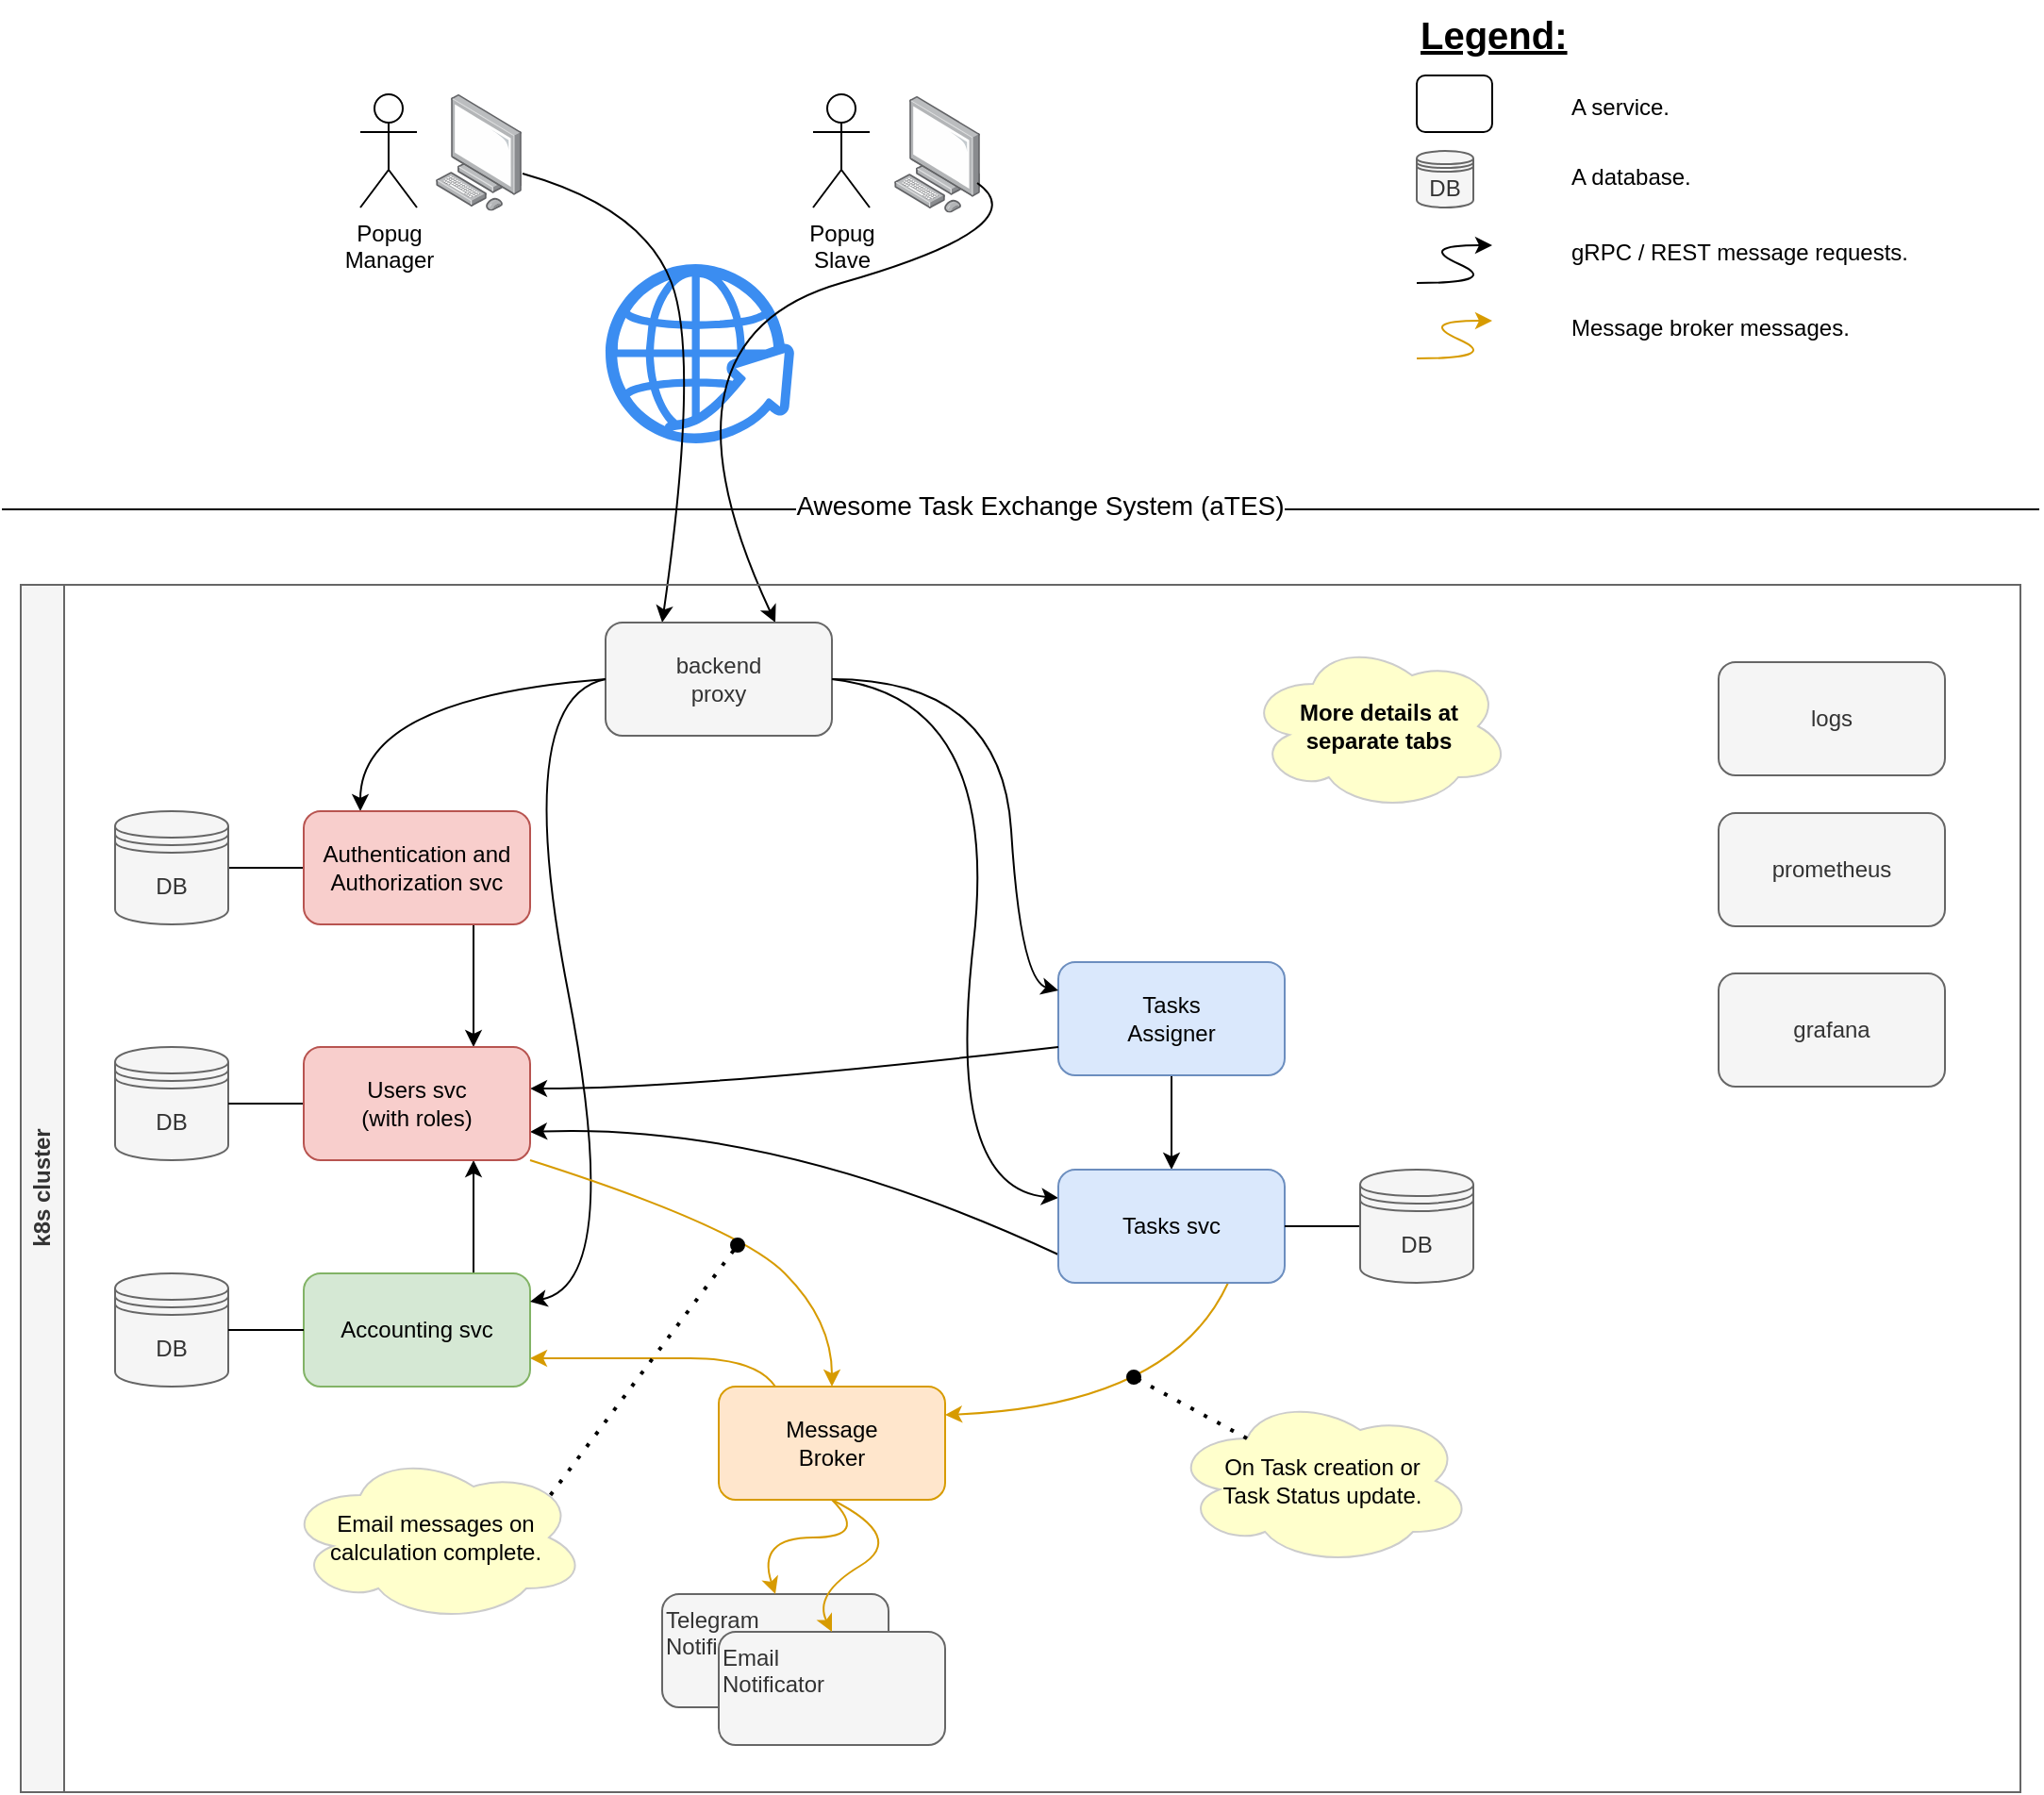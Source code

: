 <mxfile version="23.0.2" type="device" pages="3">
  <diagram id="o9dws-ldIxvBaaEmp4Kb" name="aTES, high-level">
    <mxGraphModel dx="1434" dy="963" grid="1" gridSize="10" guides="1" tooltips="1" connect="1" arrows="1" fold="1" page="1" pageScale="1" pageWidth="1100" pageHeight="850" math="0" shadow="0">
      <root>
        <mxCell id="0" />
        <mxCell id="1" parent="0" />
        <mxCell id="3" value="" style="points=[];aspect=fixed;html=1;align=center;shadow=0;dashed=0;image;image=img/lib/allied_telesis/computer_and_terminals/Personal_Computer.svg;rounded=1;" parent="1" vertex="1">
          <mxGeometry x="240" y="60" width="45.6" height="61.8" as="geometry" />
        </mxCell>
        <mxCell id="4" value="" style="points=[];aspect=fixed;html=1;align=center;shadow=0;dashed=0;image;image=img/lib/allied_telesis/computer_and_terminals/Personal_Computer.svg;rounded=1;" parent="1" vertex="1">
          <mxGeometry x="483" y="61" width="45.6" height="61.8" as="geometry" />
        </mxCell>
        <mxCell id="5" value="" style="html=1;aspect=fixed;strokeColor=none;shadow=0;align=center;verticalAlign=top;fillColor=#3B8DF1;shape=mxgraph.gcp2.globe_world;fillStyle=auto;rounded=1;" parent="1" vertex="1">
          <mxGeometry x="330" y="150" width="100" height="95" as="geometry" />
        </mxCell>
        <mxCell id="6" value="Popug&lt;br&gt;Manager" style="shape=umlActor;verticalLabelPosition=bottom;verticalAlign=top;html=1;outlineConnect=0;rounded=1;" parent="1" vertex="1">
          <mxGeometry x="200" y="60" width="30" height="60" as="geometry" />
        </mxCell>
        <mxCell id="7" value="" style="endArrow=none;html=1;rounded=1;" parent="1" edge="1">
          <mxGeometry width="50" height="50" relative="1" as="geometry">
            <mxPoint x="10" y="280" as="sourcePoint" />
            <mxPoint x="1090" y="280" as="targetPoint" />
          </mxGeometry>
        </mxCell>
        <mxCell id="14" value="&lt;font style=&quot;font-size: 14px;&quot;&gt;Awesome Task Exchange System (aTES)&lt;/font&gt;" style="edgeLabel;html=1;align=center;verticalAlign=middle;resizable=0;points=[];rounded=1;" parent="7" vertex="1" connectable="0">
          <mxGeometry x="-0.078" y="3" relative="1" as="geometry">
            <mxPoint x="52" y="1" as="offset" />
          </mxGeometry>
        </mxCell>
        <mxCell id="10" value="Popug&lt;br&gt;Slave" style="shape=umlActor;verticalLabelPosition=bottom;verticalAlign=top;html=1;outlineConnect=0;rounded=1;" parent="1" vertex="1">
          <mxGeometry x="440" y="60" width="30" height="60" as="geometry" />
        </mxCell>
        <mxCell id="11" value="" style="curved=1;endArrow=classic;html=1;exitX=1.009;exitY=0.68;exitDx=0;exitDy=0;exitPerimeter=0;entryX=0.25;entryY=0;entryDx=0;entryDy=0;rounded=1;" parent="1" source="3" target="8" edge="1">
          <mxGeometry width="50" height="50" relative="1" as="geometry">
            <mxPoint x="620" y="440" as="sourcePoint" />
            <mxPoint x="670" y="390" as="targetPoint" />
            <Array as="points">
              <mxPoint x="350" y="120" />
              <mxPoint x="380" y="200" />
            </Array>
          </mxGeometry>
        </mxCell>
        <mxCell id="13" value="" style="curved=1;endArrow=classic;html=1;exitX=0.965;exitY=0.744;exitDx=0;exitDy=0;exitPerimeter=0;entryX=0.75;entryY=0;entryDx=0;entryDy=0;rounded=1;" parent="1" source="4" target="8" edge="1">
          <mxGeometry width="50" height="50" relative="1" as="geometry">
            <mxPoint x="296.01" y="112.024" as="sourcePoint" />
            <mxPoint x="360" y="330" as="targetPoint" />
            <Array as="points">
              <mxPoint x="560" y="130" />
              <mxPoint x="350" y="190" />
            </Array>
          </mxGeometry>
        </mxCell>
        <mxCell id="ZE0SkVhjRDUGzyv0xyRb-62" value="k8s cluster" style="swimlane;horizontal=0;whiteSpace=wrap;html=1;labelBackgroundColor=none;fillColor=#f5f5f5;fontColor=#333333;strokeColor=#666666;" parent="1" vertex="1">
          <mxGeometry x="20" y="320" width="1060" height="640" as="geometry" />
        </mxCell>
        <mxCell id="ZE0SkVhjRDUGzyv0xyRb-63" value="prometheus" style="rounded=1;whiteSpace=wrap;html=1;fillColor=#f5f5f5;strokeColor=#666666;fontColor=#333333;" parent="ZE0SkVhjRDUGzyv0xyRb-62" vertex="1">
          <mxGeometry x="900" y="121" width="120" height="60" as="geometry" />
        </mxCell>
        <mxCell id="8" value="backend&lt;br&gt;proxy" style="rounded=1;whiteSpace=wrap;html=1;fillColor=#f5f5f5;fontColor=#333333;strokeColor=#666666;" parent="ZE0SkVhjRDUGzyv0xyRb-62" vertex="1">
          <mxGeometry x="310" y="20" width="120" height="60" as="geometry" />
        </mxCell>
        <mxCell id="15" value="" style="curved=1;endArrow=classic;html=1;fontSize=14;exitX=0;exitY=0.5;exitDx=0;exitDy=0;entryX=0.25;entryY=0;entryDx=0;entryDy=0;rounded=1;" parent="ZE0SkVhjRDUGzyv0xyRb-62" source="8" target="kLdtUCXu5ZyMUZeLOLpT-15" edge="1">
          <mxGeometry width="50" height="50" relative="1" as="geometry">
            <mxPoint x="160" y="70" as="sourcePoint" />
            <mxPoint x="210" y="20" as="targetPoint" />
            <Array as="points">
              <mxPoint x="180" y="60" />
            </Array>
          </mxGeometry>
        </mxCell>
        <mxCell id="ZE0SkVhjRDUGzyv0xyRb-30" value="Message&lt;br&gt;Broker" style="rounded=1;whiteSpace=wrap;html=1;fillColor=#ffe6cc;strokeColor=#d79b00;" parent="ZE0SkVhjRDUGzyv0xyRb-62" vertex="1">
          <mxGeometry x="370" y="425" width="120" height="60" as="geometry" />
        </mxCell>
        <mxCell id="ZE0SkVhjRDUGzyv0xyRb-31" value="" style="curved=1;endArrow=classic;html=1;fontSize=14;exitX=1;exitY=0.5;exitDx=0;exitDy=0;rounded=1;entryX=0;entryY=0.25;entryDx=0;entryDy=0;" parent="ZE0SkVhjRDUGzyv0xyRb-62" source="8" target="ZE0SkVhjRDUGzyv0xyRb-15" edge="1">
          <mxGeometry width="50" height="50" relative="1" as="geometry">
            <mxPoint x="320" y="60" as="sourcePoint" />
            <mxPoint x="490" y="200" as="targetPoint" />
            <Array as="points">
              <mxPoint x="520" y="60" />
              <mxPoint x="490" y="320" />
            </Array>
          </mxGeometry>
        </mxCell>
        <mxCell id="ZE0SkVhjRDUGzyv0xyRb-32" value="DB" style="shape=datastore;whiteSpace=wrap;html=1;fillColor=#f5f5f5;strokeColor=#666666;fontColor=#333333;" parent="ZE0SkVhjRDUGzyv0xyRb-62" vertex="1">
          <mxGeometry x="50" y="245" width="60" height="60" as="geometry" />
        </mxCell>
        <mxCell id="ZE0SkVhjRDUGzyv0xyRb-33" value="" style="endArrow=none;startArrow=none;html=1;entryX=1;entryY=0.5;entryDx=0;entryDy=0;exitX=0;exitY=0.5;exitDx=0;exitDy=0;startFill=0;endFill=0;" parent="ZE0SkVhjRDUGzyv0xyRb-62" source="9" target="ZE0SkVhjRDUGzyv0xyRb-32" edge="1">
          <mxGeometry width="50" height="50" relative="1" as="geometry">
            <mxPoint x="150" y="275" as="sourcePoint" />
            <mxPoint x="100" y="275" as="targetPoint" />
          </mxGeometry>
        </mxCell>
        <mxCell id="ZE0SkVhjRDUGzyv0xyRb-57" style="edgeStyle=none;html=1;exitX=0.5;exitY=1;exitDx=0;exitDy=0;entryX=0.5;entryY=0;entryDx=0;entryDy=0;labelBackgroundColor=#FFFFCC;labelBorderColor=#B3B3B3;startArrow=none;startFill=0;endArrow=classic;endFill=1;" parent="ZE0SkVhjRDUGzyv0xyRb-62" source="ZE0SkVhjRDUGzyv0xyRb-39" target="ZE0SkVhjRDUGzyv0xyRb-15" edge="1">
          <mxGeometry relative="1" as="geometry">
            <mxPoint x="610" y="255" as="sourcePoint" />
          </mxGeometry>
        </mxCell>
        <mxCell id="ZE0SkVhjRDUGzyv0xyRb-39" value="Tasks&lt;br&gt;Assigner" style="rounded=1;whiteSpace=wrap;html=1;fillColor=#dae8fc;strokeColor=#6c8ebf;" parent="ZE0SkVhjRDUGzyv0xyRb-62" vertex="1">
          <mxGeometry x="550" y="200" width="120" height="60" as="geometry" />
        </mxCell>
        <mxCell id="ZE0SkVhjRDUGzyv0xyRb-42" value="Telegram&lt;br&gt;Notificator" style="rounded=1;whiteSpace=wrap;html=1;fillColor=#f5f5f5;strokeColor=#666666;align=left;verticalAlign=top;fontColor=#333333;" parent="ZE0SkVhjRDUGzyv0xyRb-62" vertex="1">
          <mxGeometry x="340" y="535" width="120" height="60" as="geometry" />
        </mxCell>
        <mxCell id="ZE0SkVhjRDUGzyv0xyRb-43" value="Email&lt;br&gt;Notificator" style="rounded=1;whiteSpace=wrap;html=1;fillColor=#f5f5f5;strokeColor=#666666;align=left;verticalAlign=top;fontColor=#333333;" parent="ZE0SkVhjRDUGzyv0xyRb-62" vertex="1">
          <mxGeometry x="370" y="555" width="120" height="60" as="geometry" />
        </mxCell>
        <mxCell id="ZE0SkVhjRDUGzyv0xyRb-44" value="" style="curved=1;endArrow=classic;html=1;labelBackgroundColor=#FFFFCC;labelBorderColor=#B3B3B3;exitX=0.5;exitY=1;exitDx=0;exitDy=0;entryX=0.5;entryY=0;entryDx=0;entryDy=0;fillColor=#ffe6cc;strokeColor=#d79b00;" parent="ZE0SkVhjRDUGzyv0xyRb-62" source="ZE0SkVhjRDUGzyv0xyRb-30" target="ZE0SkVhjRDUGzyv0xyRb-42" edge="1">
          <mxGeometry width="50" height="50" relative="1" as="geometry">
            <mxPoint x="910" y="105" as="sourcePoint" />
            <mxPoint x="960" y="55" as="targetPoint" />
            <Array as="points">
              <mxPoint x="450" y="505" />
              <mxPoint x="390" y="505" />
            </Array>
          </mxGeometry>
        </mxCell>
        <mxCell id="ZE0SkVhjRDUGzyv0xyRb-45" value="" style="curved=1;endArrow=classic;html=1;labelBackgroundColor=#FFFFCC;labelBorderColor=#B3B3B3;exitX=0.5;exitY=1;exitDx=0;exitDy=0;entryX=0.5;entryY=0;entryDx=0;entryDy=0;fillColor=#ffe6cc;strokeColor=#d79b00;" parent="ZE0SkVhjRDUGzyv0xyRb-62" source="ZE0SkVhjRDUGzyv0xyRb-30" target="ZE0SkVhjRDUGzyv0xyRb-43" edge="1">
          <mxGeometry width="50" height="50" relative="1" as="geometry">
            <mxPoint x="870" y="315" as="sourcePoint" />
            <mxPoint x="820" y="355" as="targetPoint" />
            <Array as="points">
              <mxPoint x="470" y="505" />
              <mxPoint x="420" y="535" />
            </Array>
          </mxGeometry>
        </mxCell>
        <mxCell id="ZE0SkVhjRDUGzyv0xyRb-46" value="" style="curved=1;endArrow=classic;html=1;fontSize=14;exitX=1;exitY=0.5;exitDx=0;exitDy=0;rounded=1;entryX=0;entryY=0.25;entryDx=0;entryDy=0;" parent="ZE0SkVhjRDUGzyv0xyRb-62" source="8" target="ZE0SkVhjRDUGzyv0xyRb-39" edge="1">
          <mxGeometry width="50" height="50" relative="1" as="geometry">
            <mxPoint x="440" y="60" as="sourcePoint" />
            <mxPoint x="560" y="230" as="targetPoint" />
            <Array as="points">
              <mxPoint x="520" y="50" />
              <mxPoint x="530" y="210" />
            </Array>
          </mxGeometry>
        </mxCell>
        <mxCell id="ZE0SkVhjRDUGzyv0xyRb-48" value="" style="curved=1;endArrow=classic;html=1;labelBackgroundColor=#FFFFCC;labelBorderColor=#B3B3B3;exitX=0;exitY=0.75;exitDx=0;exitDy=0;entryX=1;entryY=0.367;entryDx=0;entryDy=0;entryPerimeter=0;" parent="ZE0SkVhjRDUGzyv0xyRb-62" source="ZE0SkVhjRDUGzyv0xyRb-39" target="9" edge="1">
          <mxGeometry width="50" height="50" relative="1" as="geometry">
            <mxPoint x="550" y="240" as="sourcePoint" />
            <mxPoint x="600" y="215" as="targetPoint" />
            <Array as="points">
              <mxPoint x="360" y="267" />
            </Array>
          </mxGeometry>
        </mxCell>
        <mxCell id="ZE0SkVhjRDUGzyv0xyRb-49" value="" style="curved=1;endArrow=classic;html=1;labelBackgroundColor=#FFFFCC;labelBorderColor=#B3B3B3;exitX=0;exitY=0.75;exitDx=0;exitDy=0;entryX=1;entryY=0.75;entryDx=0;entryDy=0;" parent="ZE0SkVhjRDUGzyv0xyRb-62" source="ZE0SkVhjRDUGzyv0xyRb-15" target="9" edge="1">
          <mxGeometry width="50" height="50" relative="1" as="geometry">
            <mxPoint x="560" y="250" as="sourcePoint" />
            <mxPoint x="280" y="277.02" as="targetPoint" />
            <Array as="points">
              <mxPoint x="400" y="285" />
            </Array>
          </mxGeometry>
        </mxCell>
        <mxCell id="ZE0SkVhjRDUGzyv0xyRb-51" value="" style="curved=1;endArrow=none;html=1;labelBackgroundColor=#FFFFCC;labelBorderColor=#B3B3B3;exitX=1;exitY=0.25;exitDx=0;exitDy=0;startArrow=classic;startFill=1;endFill=0;entryX=0.75;entryY=1;entryDx=0;entryDy=0;fillColor=#ffe6cc;strokeColor=#d79b00;" parent="ZE0SkVhjRDUGzyv0xyRb-62" source="ZE0SkVhjRDUGzyv0xyRb-30" target="ZE0SkVhjRDUGzyv0xyRb-15" edge="1">
          <mxGeometry width="50" height="50" relative="1" as="geometry">
            <mxPoint x="680" y="235" as="sourcePoint" />
            <mxPoint x="550" y="395" as="targetPoint" />
            <Array as="points">
              <mxPoint x="610" y="435" />
            </Array>
          </mxGeometry>
        </mxCell>
        <mxCell id="ZE0SkVhjRDUGzyv0xyRb-60" style="edgeStyle=none;html=1;exitX=0.75;exitY=0;exitDx=0;exitDy=0;entryX=0.75;entryY=1;entryDx=0;entryDy=0;labelBackgroundColor=#FFFFCC;labelBorderColor=#B3B3B3;startArrow=none;startFill=0;endArrow=classic;endFill=1;" parent="ZE0SkVhjRDUGzyv0xyRb-62" source="ZE0SkVhjRDUGzyv0xyRb-52" target="9" edge="1">
          <mxGeometry relative="1" as="geometry" />
        </mxCell>
        <mxCell id="ZE0SkVhjRDUGzyv0xyRb-52" value="Accounting svc" style="rounded=1;whiteSpace=wrap;html=1;fillColor=#d5e8d4;strokeColor=#82b366;" parent="ZE0SkVhjRDUGzyv0xyRb-62" vertex="1">
          <mxGeometry x="150" y="365" width="120" height="60" as="geometry" />
        </mxCell>
        <mxCell id="ZE0SkVhjRDUGzyv0xyRb-53" value="DB" style="shape=datastore;whiteSpace=wrap;html=1;fillColor=#f5f5f5;strokeColor=#666666;fontColor=#333333;" parent="ZE0SkVhjRDUGzyv0xyRb-62" vertex="1">
          <mxGeometry x="50" y="365" width="60" height="60" as="geometry" />
        </mxCell>
        <mxCell id="ZE0SkVhjRDUGzyv0xyRb-54" value="" style="endArrow=none;startArrow=none;html=1;entryX=1;entryY=0.5;entryDx=0;entryDy=0;exitX=0;exitY=0.5;exitDx=0;exitDy=0;startFill=0;endFill=0;" parent="ZE0SkVhjRDUGzyv0xyRb-62" source="ZE0SkVhjRDUGzyv0xyRb-52" target="ZE0SkVhjRDUGzyv0xyRb-53" edge="1">
          <mxGeometry width="50" height="50" relative="1" as="geometry">
            <mxPoint x="150" y="395" as="sourcePoint" />
            <mxPoint x="100" y="395" as="targetPoint" />
          </mxGeometry>
        </mxCell>
        <mxCell id="ZE0SkVhjRDUGzyv0xyRb-55" value="" style="curved=1;endArrow=classic;html=1;fontSize=14;rounded=1;entryX=1;entryY=0.25;entryDx=0;entryDy=0;" parent="ZE0SkVhjRDUGzyv0xyRb-62" target="ZE0SkVhjRDUGzyv0xyRb-52" edge="1">
          <mxGeometry width="50" height="50" relative="1" as="geometry">
            <mxPoint x="310" y="50" as="sourcePoint" />
            <mxPoint x="190" y="360" as="targetPoint" />
            <Array as="points">
              <mxPoint x="260" y="60" />
              <mxPoint x="320" y="370" />
            </Array>
          </mxGeometry>
        </mxCell>
        <mxCell id="ZE0SkVhjRDUGzyv0xyRb-56" value="" style="curved=1;endArrow=none;html=1;labelBackgroundColor=#FFFFCC;labelBorderColor=#B3B3B3;exitX=1;exitY=0.75;exitDx=0;exitDy=0;entryX=0.25;entryY=0;entryDx=0;entryDy=0;startArrow=classic;startFill=1;endFill=0;fillColor=#ffe6cc;strokeColor=#d79b00;" parent="ZE0SkVhjRDUGzyv0xyRb-62" source="ZE0SkVhjRDUGzyv0xyRb-52" target="ZE0SkVhjRDUGzyv0xyRb-30" edge="1">
          <mxGeometry width="50" height="50" relative="1" as="geometry">
            <mxPoint x="650" y="375" as="sourcePoint" />
            <mxPoint x="500" y="450" as="targetPoint" />
            <Array as="points">
              <mxPoint x="320" y="410" />
              <mxPoint x="390" y="410" />
            </Array>
          </mxGeometry>
        </mxCell>
        <mxCell id="ZE0SkVhjRDUGzyv0xyRb-64" value="grafana" style="rounded=1;whiteSpace=wrap;html=1;fillColor=#f5f5f5;strokeColor=#666666;fontColor=#333333;" parent="ZE0SkVhjRDUGzyv0xyRb-62" vertex="1">
          <mxGeometry x="900" y="206" width="120" height="60" as="geometry" />
        </mxCell>
        <mxCell id="ZE0SkVhjRDUGzyv0xyRb-65" value="logs" style="rounded=1;whiteSpace=wrap;html=1;fillColor=#f5f5f5;strokeColor=#666666;fontColor=#333333;" parent="ZE0SkVhjRDUGzyv0xyRb-62" vertex="1">
          <mxGeometry x="900" y="41" width="120" height="60" as="geometry" />
        </mxCell>
        <mxCell id="kLdtUCXu5ZyMUZeLOLpT-17" style="edgeStyle=orthogonalEdgeStyle;rounded=0;orthogonalLoop=1;jettySize=auto;html=1;exitX=0;exitY=0.5;exitDx=0;exitDy=0;entryX=1;entryY=0.5;entryDx=0;entryDy=0;endArrow=none;endFill=0;" edge="1" parent="ZE0SkVhjRDUGzyv0xyRb-62" source="kLdtUCXu5ZyMUZeLOLpT-15" target="kLdtUCXu5ZyMUZeLOLpT-16">
          <mxGeometry relative="1" as="geometry" />
        </mxCell>
        <mxCell id="kLdtUCXu5ZyMUZeLOLpT-18" style="edgeStyle=orthogonalEdgeStyle;rounded=0;orthogonalLoop=1;jettySize=auto;html=1;exitX=0.75;exitY=1;exitDx=0;exitDy=0;entryX=0.75;entryY=0;entryDx=0;entryDy=0;" edge="1" parent="ZE0SkVhjRDUGzyv0xyRb-62" source="kLdtUCXu5ZyMUZeLOLpT-15" target="9">
          <mxGeometry relative="1" as="geometry" />
        </mxCell>
        <mxCell id="kLdtUCXu5ZyMUZeLOLpT-15" value="Authentication and&lt;br&gt;Authorization svc" style="rounded=1;whiteSpace=wrap;html=1;fillColor=#f8cecc;strokeColor=#b85450;" vertex="1" parent="ZE0SkVhjRDUGzyv0xyRb-62">
          <mxGeometry x="150" y="120" width="120" height="60" as="geometry" />
        </mxCell>
        <mxCell id="kLdtUCXu5ZyMUZeLOLpT-16" value="DB" style="shape=datastore;whiteSpace=wrap;html=1;fillColor=#f5f5f5;strokeColor=#666666;fontColor=#333333;" vertex="1" parent="ZE0SkVhjRDUGzyv0xyRb-62">
          <mxGeometry x="50" y="120" width="60" height="60" as="geometry" />
        </mxCell>
        <mxCell id="9" value="Users svc&lt;br&gt;(with roles)" style="rounded=1;whiteSpace=wrap;html=1;fillColor=#f8cecc;strokeColor=#b85450;" parent="ZE0SkVhjRDUGzyv0xyRb-62" vertex="1">
          <mxGeometry x="150" y="245" width="120" height="60" as="geometry" />
        </mxCell>
        <mxCell id="ZE0SkVhjRDUGzyv0xyRb-15" value="Tasks svc" style="rounded=1;whiteSpace=wrap;html=1;fillColor=#dae8fc;strokeColor=#6c8ebf;" parent="ZE0SkVhjRDUGzyv0xyRb-62" vertex="1">
          <mxGeometry x="550" y="310" width="120" height="60" as="geometry" />
        </mxCell>
        <mxCell id="ZE0SkVhjRDUGzyv0xyRb-34" value="" style="endArrow=none;startArrow=none;html=1;exitX=1;exitY=0.5;exitDx=0;exitDy=0;entryX=0;entryY=0.5;entryDx=0;entryDy=0;startFill=0;endFill=0;" parent="ZE0SkVhjRDUGzyv0xyRb-62" source="ZE0SkVhjRDUGzyv0xyRb-15" target="ZE0SkVhjRDUGzyv0xyRb-16" edge="1">
          <mxGeometry width="50" height="50" relative="1" as="geometry">
            <mxPoint x="610" y="400" as="sourcePoint" />
            <mxPoint x="650" y="400" as="targetPoint" />
          </mxGeometry>
        </mxCell>
        <mxCell id="ZE0SkVhjRDUGzyv0xyRb-16" value="DB" style="shape=datastore;whiteSpace=wrap;html=1;fillColor=#f5f5f5;strokeColor=#666666;fontColor=#333333;" parent="ZE0SkVhjRDUGzyv0xyRb-62" vertex="1">
          <mxGeometry x="710" y="310" width="60" height="60" as="geometry" />
        </mxCell>
        <mxCell id="azdJJvQkMYOLHyuyVh-8-17" value="More details at&lt;br&gt;separate tabs" style="ellipse;shape=cloud;whiteSpace=wrap;html=1;labelBackgroundColor=none;strokeColor=#CCCCCC;fillColor=#FFFFCC;fontStyle=1" parent="ZE0SkVhjRDUGzyv0xyRb-62" vertex="1">
          <mxGeometry x="650" y="30" width="140" height="90" as="geometry" />
        </mxCell>
        <mxCell id="bpAk028MX5c1K12hNeHP-15" value="On Task creation or&lt;br&gt;Task Status update." style="ellipse;shape=cloud;whiteSpace=wrap;html=1;labelBackgroundColor=none;strokeColor=#CCCCCC;fillColor=#FFFFCC;fontStyle=0" vertex="1" parent="ZE0SkVhjRDUGzyv0xyRb-62">
          <mxGeometry x="610" y="430" width="160" height="90" as="geometry" />
        </mxCell>
        <mxCell id="bpAk028MX5c1K12hNeHP-17" value="Email messages on calculation complete." style="ellipse;shape=cloud;whiteSpace=wrap;html=1;labelBackgroundColor=none;strokeColor=#CCCCCC;fillColor=#FFFFCC;fontStyle=0" vertex="1" parent="ZE0SkVhjRDUGzyv0xyRb-62">
          <mxGeometry x="140" y="460" width="160" height="90" as="geometry" />
        </mxCell>
        <mxCell id="bpAk028MX5c1K12hNeHP-18" value="" style="curved=1;endArrow=none;html=1;labelBackgroundColor=#FFFFCC;labelBorderColor=#B3B3B3;exitX=0.5;exitY=0;exitDx=0;exitDy=0;entryX=1;entryY=1;entryDx=0;entryDy=0;startArrow=classic;startFill=1;endFill=0;fillColor=#ffe6cc;strokeColor=#d79b00;" edge="1" parent="ZE0SkVhjRDUGzyv0xyRb-62" source="ZE0SkVhjRDUGzyv0xyRb-30" target="9">
          <mxGeometry width="50" height="50" relative="1" as="geometry">
            <mxPoint x="280" y="420" as="sourcePoint" />
            <mxPoint x="410" y="435" as="targetPoint" />
            <Array as="points">
              <mxPoint x="430" y="390" />
              <mxPoint x="380" y="340" />
            </Array>
          </mxGeometry>
        </mxCell>
        <mxCell id="kLdtUCXu5ZyMUZeLOLpT-19" value="Legend:" style="text;html=1;strokeColor=none;fillColor=none;align=left;verticalAlign=top;whiteSpace=wrap;rounded=0;fontSize=20;fontStyle=5" vertex="1" parent="1">
          <mxGeometry x="760" y="10" width="120" height="30" as="geometry" />
        </mxCell>
        <mxCell id="kLdtUCXu5ZyMUZeLOLpT-21" value="DB" style="shape=datastore;whiteSpace=wrap;html=1;fillColor=#f5f5f5;strokeColor=#666666;fontColor=#333333;" vertex="1" parent="1">
          <mxGeometry x="760" y="90" width="30" height="30" as="geometry" />
        </mxCell>
        <mxCell id="kLdtUCXu5ZyMUZeLOLpT-23" value="A database." style="text;html=1;strokeColor=none;fillColor=none;align=left;verticalAlign=top;whiteSpace=wrap;rounded=0;" vertex="1" parent="1">
          <mxGeometry x="840" y="90" width="240" height="30" as="geometry" />
        </mxCell>
        <mxCell id="kLdtUCXu5ZyMUZeLOLpT-26" value="" style="curved=1;endArrow=classic;html=1;rounded=0;" edge="1" parent="1">
          <mxGeometry width="50" height="50" relative="1" as="geometry">
            <mxPoint x="760" y="160" as="sourcePoint" />
            <mxPoint x="800" y="140" as="targetPoint" />
            <Array as="points">
              <mxPoint x="805" y="160" />
              <mxPoint x="760" y="140" />
            </Array>
          </mxGeometry>
        </mxCell>
        <mxCell id="kLdtUCXu5ZyMUZeLOLpT-27" value="gRPC / REST message requests." style="text;html=1;strokeColor=none;fillColor=none;align=left;verticalAlign=top;whiteSpace=wrap;rounded=0;" vertex="1" parent="1">
          <mxGeometry x="840" y="130" width="240" height="30" as="geometry" />
        </mxCell>
        <mxCell id="kLdtUCXu5ZyMUZeLOLpT-28" value="" style="curved=1;endArrow=classic;html=1;rounded=0;fillColor=#ffe6cc;strokeColor=#d79b00;" edge="1" parent="1">
          <mxGeometry width="50" height="50" relative="1" as="geometry">
            <mxPoint x="760" y="200" as="sourcePoint" />
            <mxPoint x="800" y="180" as="targetPoint" />
            <Array as="points">
              <mxPoint x="805" y="200" />
              <mxPoint x="760" y="180" />
            </Array>
          </mxGeometry>
        </mxCell>
        <mxCell id="kLdtUCXu5ZyMUZeLOLpT-29" value="Message broker messages." style="text;html=1;strokeColor=none;fillColor=none;align=left;verticalAlign=top;whiteSpace=wrap;rounded=0;" vertex="1" parent="1">
          <mxGeometry x="840" y="170" width="240" height="30" as="geometry" />
        </mxCell>
        <mxCell id="kLdtUCXu5ZyMUZeLOLpT-30" value="" style="rounded=1;whiteSpace=wrap;html=1;" vertex="1" parent="1">
          <mxGeometry x="760" y="50" width="40" height="30" as="geometry" />
        </mxCell>
        <mxCell id="kLdtUCXu5ZyMUZeLOLpT-31" value="A service." style="text;html=1;strokeColor=none;fillColor=none;align=left;verticalAlign=top;whiteSpace=wrap;rounded=0;" vertex="1" parent="1">
          <mxGeometry x="840" y="52.5" width="240" height="30" as="geometry" />
        </mxCell>
        <mxCell id="bpAk028MX5c1K12hNeHP-16" value="" style="endArrow=oval;dashed=1;html=1;dashPattern=1 3;strokeWidth=2;rounded=0;endFill=1;exitX=0.25;exitY=0.25;exitDx=0;exitDy=0;exitPerimeter=0;" edge="1" parent="1" source="bpAk028MX5c1K12hNeHP-15">
          <mxGeometry width="50" height="50" relative="1" as="geometry">
            <mxPoint x="590" y="800" as="sourcePoint" />
            <mxPoint x="610" y="740" as="targetPoint" />
          </mxGeometry>
        </mxCell>
        <mxCell id="bpAk028MX5c1K12hNeHP-19" value="" style="endArrow=oval;dashed=1;html=1;dashPattern=1 3;strokeWidth=2;rounded=0;endFill=1;exitX=0.88;exitY=0.25;exitDx=0;exitDy=0;exitPerimeter=0;" edge="1" parent="1" source="bpAk028MX5c1K12hNeHP-17">
          <mxGeometry width="50" height="50" relative="1" as="geometry">
            <mxPoint x="680" y="783" as="sourcePoint" />
            <mxPoint x="400" y="670" as="targetPoint" />
          </mxGeometry>
        </mxCell>
      </root>
    </mxGraphModel>
  </diagram>
  <diagram id="buXJjY9N1D2188yO0d1W" name="front">
    <mxGraphModel dx="1434" dy="963" grid="1" gridSize="10" guides="1" tooltips="1" connect="1" arrows="1" fold="1" page="1" pageScale="1" pageWidth="1100" pageHeight="850" math="0" shadow="0">
      <root>
        <mxCell id="0" />
        <mxCell id="1" parent="0" />
        <mxCell id="k3TtQZU8ST6wzHPOBFzH-3" value="" style="shape=document;whiteSpace=wrap;html=1;boundedLbl=1;sketch=1;hachureGap=4;jiggle=2;curveFitting=1;fontFamily=Architects Daughter;fontSource=https%3A%2F%2Ffonts.googleapis.com%2Fcss%3Ffamily%3DArchitects%2BDaughter;fontSize=20;size=0.213;" parent="1" vertex="1">
          <mxGeometry x="120" y="120" width="840" height="610" as="geometry" />
        </mxCell>
        <mxCell id="k3TtQZU8ST6wzHPOBFzH-1" value="aTES Web Site" style="text;html=1;strokeColor=none;fillColor=none;align=left;verticalAlign=middle;whiteSpace=wrap;rounded=0;sketch=1;hachureGap=4;jiggle=2;curveFitting=1;fontFamily=Architects Daughter;fontSource=https%3A%2F%2Ffonts.googleapis.com%2Fcss%3Ffamily%3DArchitects%2BDaughter;fontSize=20;" parent="1" vertex="1">
          <mxGeometry x="140" y="129" width="200" height="30" as="geometry" />
        </mxCell>
        <mxCell id="k3TtQZU8ST6wzHPOBFzH-6" value="" style="endArrow=none;html=1;sketch=1;hachureGap=4;jiggle=2;curveFitting=1;fontFamily=Architects Daughter;fontSource=https%3A%2F%2Ffonts.googleapis.com%2Fcss%3Ffamily%3DArchitects%2BDaughter;fontSize=16;" parent="1" edge="1">
          <mxGeometry width="50" height="50" relative="1" as="geometry">
            <mxPoint x="140" y="169" as="sourcePoint" />
            <mxPoint x="460" y="169" as="targetPoint" />
          </mxGeometry>
        </mxCell>
        <mxCell id="k3TtQZU8ST6wzHPOBFzH-19" value="Tasks List" style="text;html=1;strokeColor=none;fillColor=none;align=left;verticalAlign=middle;whiteSpace=wrap;rounded=0;sketch=1;hachureGap=4;jiggle=2;curveFitting=1;fontFamily=Architects Daughter;fontSource=https%3A%2F%2Ffonts.googleapis.com%2Fcss%3Ffamily%3DArchitects%2BDaughter;fontSize=20;fontStyle=4" parent="1" vertex="1">
          <mxGeometry x="140" y="190" width="130" height="30" as="geometry" />
        </mxCell>
        <mxCell id="k3TtQZU8ST6wzHPOBFzH-20" value="Assigned To You" style="text;html=1;strokeColor=none;fillColor=none;align=left;verticalAlign=middle;whiteSpace=wrap;rounded=0;sketch=1;hachureGap=4;jiggle=2;curveFitting=1;fontFamily=Architects Daughter;fontSource=https%3A%2F%2Ffonts.googleapis.com%2Fcss%3Ffamily%3DArchitects%2BDaughter;fontSize=20;fontStyle=4" parent="1" vertex="1">
          <mxGeometry x="560" y="190" width="170" height="30" as="geometry" />
        </mxCell>
        <mxCell id="k3TtQZU8ST6wzHPOBFzH-41" value="" style="group" parent="1" vertex="1" connectable="0">
          <mxGeometry x="140" y="240" width="380" height="100" as="geometry" />
        </mxCell>
        <mxCell id="k3TtQZU8ST6wzHPOBFzH-2" value="" style="rounded=1;whiteSpace=wrap;html=1;sketch=1;hachureGap=4;jiggle=2;curveFitting=1;fontFamily=Architects Daughter;fontSource=https%3A%2F%2Ffonts.googleapis.com%2Fcss%3Ffamily%3DArchitects%2BDaughter;fontSize=20;container=0;" parent="k3TtQZU8ST6wzHPOBFzH-41" vertex="1">
          <mxGeometry width="380" height="100" as="geometry" />
        </mxCell>
        <mxCell id="k3TtQZU8ST6wzHPOBFzH-4" value="Task #1 In Progress" style="text;html=1;strokeColor=none;fillColor=none;align=left;verticalAlign=middle;whiteSpace=wrap;rounded=0;sketch=1;hachureGap=4;jiggle=2;curveFitting=1;fontFamily=Architects Daughter;fontSource=https%3A%2F%2Ffonts.googleapis.com%2Fcss%3Ffamily%3DArchitects%2BDaughter;fontSize=20;fontStyle=1;container=0;" parent="k3TtQZU8ST6wzHPOBFzH-41" vertex="1">
          <mxGeometry x="10" y="10" width="210" height="30" as="geometry" />
        </mxCell>
        <mxCell id="k3TtQZU8ST6wzHPOBFzH-5" value="[back] Create Auth Service" style="text;html=1;strokeColor=none;fillColor=none;align=left;verticalAlign=middle;whiteSpace=wrap;rounded=0;sketch=1;hachureGap=4;jiggle=2;curveFitting=1;fontFamily=Architects Daughter;fontSource=https%3A%2F%2Ffonts.googleapis.com%2Fcss%3Ffamily%3DArchitects%2BDaughter;fontSize=20;fontStyle=4;container=0;" parent="k3TtQZU8ST6wzHPOBFzH-41" vertex="1">
          <mxGeometry x="10" y="40" width="360" height="30" as="geometry" />
        </mxCell>
        <mxCell id="k3TtQZU8ST6wzHPOBFzH-9" value="Details" style="text;html=1;strokeColor=none;fillColor=none;align=left;verticalAlign=middle;whiteSpace=wrap;rounded=0;sketch=1;hachureGap=4;jiggle=2;curveFitting=1;fontFamily=Architects Daughter;fontSource=https%3A%2F%2Ffonts.googleapis.com%2Fcss%3Ffamily%3DArchitects%2BDaughter;fontSize=18;fontStyle=4;fontColor=#999999;container=0;" parent="k3TtQZU8ST6wzHPOBFzH-41" vertex="1">
          <mxGeometry x="10" y="70" width="70" height="30" as="geometry" />
        </mxCell>
        <mxCell id="k3TtQZU8ST6wzHPOBFzH-39" value="Assigned to Popug A" style="text;html=1;strokeColor=none;fillColor=none;align=right;verticalAlign=middle;whiteSpace=wrap;rounded=0;sketch=1;hachureGap=4;jiggle=2;curveFitting=1;fontFamily=Architects Daughter;fontSource=https%3A%2F%2Ffonts.googleapis.com%2Fcss%3Ffamily%3DArchitects%2BDaughter;fontSize=16;fontStyle=2;fontColor=#999999;container=0;" parent="k3TtQZU8ST6wzHPOBFzH-41" vertex="1">
          <mxGeometry x="180" y="70" width="190" height="30" as="geometry" />
        </mxCell>
        <mxCell id="k3TtQZU8ST6wzHPOBFzH-42" value="" style="group" parent="1" vertex="1" connectable="0">
          <mxGeometry x="560" y="240" width="380" height="100" as="geometry" />
        </mxCell>
        <mxCell id="k3TtQZU8ST6wzHPOBFzH-43" value="" style="rounded=1;whiteSpace=wrap;html=1;sketch=1;hachureGap=4;jiggle=2;curveFitting=1;fontFamily=Architects Daughter;fontSource=https%3A%2F%2Ffonts.googleapis.com%2Fcss%3Ffamily%3DArchitects%2BDaughter;fontSize=20;container=0;" parent="k3TtQZU8ST6wzHPOBFzH-42" vertex="1">
          <mxGeometry width="380" height="100" as="geometry" />
        </mxCell>
        <mxCell id="k3TtQZU8ST6wzHPOBFzH-44" value="Task #1" style="text;html=1;strokeColor=none;fillColor=none;align=left;verticalAlign=middle;whiteSpace=wrap;rounded=0;sketch=1;hachureGap=4;jiggle=2;curveFitting=1;fontFamily=Architects Daughter;fontSource=https%3A%2F%2Ffonts.googleapis.com%2Fcss%3Ffamily%3DArchitects%2BDaughter;fontSize=20;fontStyle=1;container=0;" parent="k3TtQZU8ST6wzHPOBFzH-42" vertex="1">
          <mxGeometry x="10" y="10" width="140" height="30" as="geometry" />
        </mxCell>
        <mxCell id="k3TtQZU8ST6wzHPOBFzH-45" value="Create Auth Service" style="text;html=1;strokeColor=none;fillColor=none;align=left;verticalAlign=middle;whiteSpace=wrap;rounded=0;sketch=1;hachureGap=4;jiggle=2;curveFitting=1;fontFamily=Architects Daughter;fontSource=https%3A%2F%2Ffonts.googleapis.com%2Fcss%3Ffamily%3DArchitects%2BDaughter;fontSize=20;fontStyle=4;container=0;" parent="k3TtQZU8ST6wzHPOBFzH-42" vertex="1">
          <mxGeometry x="10" y="40" width="260" height="30" as="geometry" />
        </mxCell>
        <mxCell id="k3TtQZU8ST6wzHPOBFzH-46" value="X" style="text;html=1;strokeColor=none;fillColor=none;align=right;verticalAlign=middle;whiteSpace=wrap;rounded=0;sketch=1;hachureGap=4;jiggle=2;curveFitting=1;fontFamily=Architects Daughter;fontSource=https%3A%2F%2Ffonts.googleapis.com%2Fcss%3Ffamily%3DArchitects%2BDaughter;fontSize=20;container=0;" parent="k3TtQZU8ST6wzHPOBFzH-42" vertex="1">
          <mxGeometry x="320" width="50" height="30" as="geometry" />
        </mxCell>
        <mxCell id="k3TtQZU8ST6wzHPOBFzH-47" value="Details" style="text;html=1;strokeColor=none;fillColor=none;align=left;verticalAlign=middle;whiteSpace=wrap;rounded=0;sketch=1;hachureGap=4;jiggle=2;curveFitting=1;fontFamily=Architects Daughter;fontSource=https%3A%2F%2Ffonts.googleapis.com%2Fcss%3Ffamily%3DArchitects%2BDaughter;fontSize=18;fontStyle=4;fontColor=#999999;container=0;" parent="k3TtQZU8ST6wzHPOBFzH-42" vertex="1">
          <mxGeometry x="10" y="70" width="70" height="30" as="geometry" />
        </mxCell>
        <mxCell id="k3TtQZU8ST6wzHPOBFzH-48" value="Assigned to Popug A" style="text;html=1;strokeColor=none;fillColor=none;align=right;verticalAlign=middle;whiteSpace=wrap;rounded=0;sketch=1;hachureGap=4;jiggle=2;curveFitting=1;fontFamily=Architects Daughter;fontSource=https%3A%2F%2Ffonts.googleapis.com%2Fcss%3Ffamily%3DArchitects%2BDaughter;fontSize=16;fontStyle=2;fontColor=#999999;container=0;" parent="k3TtQZU8ST6wzHPOBFzH-42" vertex="1">
          <mxGeometry x="180" y="70" width="190" height="30" as="geometry" />
        </mxCell>
        <mxCell id="k3TtQZU8ST6wzHPOBFzH-49" value="" style="group" parent="1" vertex="1" connectable="0">
          <mxGeometry x="140" y="360" width="380" height="100" as="geometry" />
        </mxCell>
        <mxCell id="k3TtQZU8ST6wzHPOBFzH-50" value="" style="rounded=1;whiteSpace=wrap;html=1;sketch=1;hachureGap=4;jiggle=2;curveFitting=1;fontFamily=Architects Daughter;fontSource=https%3A%2F%2Ffonts.googleapis.com%2Fcss%3Ffamily%3DArchitects%2BDaughter;fontSize=20;container=0;" parent="k3TtQZU8ST6wzHPOBFzH-49" vertex="1">
          <mxGeometry width="380" height="100" as="geometry" />
        </mxCell>
        <mxCell id="k3TtQZU8ST6wzHPOBFzH-51" value="Task #12 Opened" style="text;html=1;strokeColor=none;fillColor=none;align=left;verticalAlign=middle;whiteSpace=wrap;rounded=0;sketch=1;hachureGap=4;jiggle=2;curveFitting=1;fontFamily=Architects Daughter;fontSource=https%3A%2F%2Ffonts.googleapis.com%2Fcss%3Ffamily%3DArchitects%2BDaughter;fontSize=20;fontStyle=1;container=0;" parent="k3TtQZU8ST6wzHPOBFzH-49" vertex="1">
          <mxGeometry x="10" y="10" width="180" height="30" as="geometry" />
        </mxCell>
        <mxCell id="k3TtQZU8ST6wzHPOBFzH-52" value="Move the button for 1 pixel left" style="text;html=1;strokeColor=none;fillColor=none;align=left;verticalAlign=middle;whiteSpace=wrap;rounded=0;sketch=1;hachureGap=4;jiggle=2;curveFitting=1;fontFamily=Architects Daughter;fontSource=https%3A%2F%2Ffonts.googleapis.com%2Fcss%3Ffamily%3DArchitects%2BDaughter;fontSize=20;fontStyle=4;container=0;" parent="k3TtQZU8ST6wzHPOBFzH-49" vertex="1">
          <mxGeometry x="10" y="40" width="360" height="30" as="geometry" />
        </mxCell>
        <mxCell id="k3TtQZU8ST6wzHPOBFzH-54" value="Details" style="text;html=1;strokeColor=none;fillColor=none;align=left;verticalAlign=middle;whiteSpace=wrap;rounded=0;sketch=1;hachureGap=4;jiggle=2;curveFitting=1;fontFamily=Architects Daughter;fontSource=https%3A%2F%2Ffonts.googleapis.com%2Fcss%3Ffamily%3DArchitects%2BDaughter;fontSize=18;fontStyle=4;fontColor=#999999;container=0;" parent="k3TtQZU8ST6wzHPOBFzH-49" vertex="1">
          <mxGeometry x="10" y="70" width="70" height="30" as="geometry" />
        </mxCell>
        <mxCell id="k3TtQZU8ST6wzHPOBFzH-55" value="Assigned to Popug F" style="text;html=1;strokeColor=none;fillColor=none;align=right;verticalAlign=middle;whiteSpace=wrap;rounded=0;sketch=1;hachureGap=4;jiggle=2;curveFitting=1;fontFamily=Architects Daughter;fontSource=https%3A%2F%2Ffonts.googleapis.com%2Fcss%3Ffamily%3DArchitects%2BDaughter;fontSize=16;fontStyle=2;fontColor=#999999;container=0;" parent="k3TtQZU8ST6wzHPOBFzH-49" vertex="1">
          <mxGeometry x="180" y="70" width="190" height="30" as="geometry" />
        </mxCell>
        <mxCell id="k3TtQZU8ST6wzHPOBFzH-56" value="" style="group" parent="1" vertex="1" connectable="0">
          <mxGeometry x="140" y="480" width="380" height="100" as="geometry" />
        </mxCell>
        <mxCell id="k3TtQZU8ST6wzHPOBFzH-57" value="" style="rounded=1;whiteSpace=wrap;html=1;sketch=1;hachureGap=4;jiggle=2;curveFitting=1;fontFamily=Architects Daughter;fontSource=https%3A%2F%2Ffonts.googleapis.com%2Fcss%3Ffamily%3DArchitects%2BDaughter;fontSize=20;container=0;" parent="k3TtQZU8ST6wzHPOBFzH-56" vertex="1">
          <mxGeometry width="380" height="100" as="geometry" />
        </mxCell>
        <mxCell id="k3TtQZU8ST6wzHPOBFzH-58" value="Task #15 Opened" style="text;html=1;strokeColor=none;fillColor=none;align=left;verticalAlign=middle;whiteSpace=wrap;rounded=0;sketch=1;hachureGap=4;jiggle=2;curveFitting=1;fontFamily=Architects Daughter;fontSource=https%3A%2F%2Ffonts.googleapis.com%2Fcss%3Ffamily%3DArchitects%2BDaughter;fontSize=20;fontStyle=1;container=0;" parent="k3TtQZU8ST6wzHPOBFzH-56" vertex="1">
          <mxGeometry x="10" y="10" width="190" height="30" as="geometry" />
        </mxCell>
        <mxCell id="k3TtQZU8ST6wzHPOBFzH-59" value="Write a help-chart" style="text;html=1;strokeColor=none;fillColor=none;align=left;verticalAlign=middle;whiteSpace=wrap;rounded=0;sketch=1;hachureGap=4;jiggle=2;curveFitting=1;fontFamily=Architects Daughter;fontSource=https%3A%2F%2Ffonts.googleapis.com%2Fcss%3Ffamily%3DArchitects%2BDaughter;fontSize=20;fontStyle=4;container=0;" parent="k3TtQZU8ST6wzHPOBFzH-56" vertex="1">
          <mxGeometry x="10" y="40" width="260" height="30" as="geometry" />
        </mxCell>
        <mxCell id="k3TtQZU8ST6wzHPOBFzH-61" value="Details" style="text;html=1;strokeColor=none;fillColor=none;align=left;verticalAlign=middle;whiteSpace=wrap;rounded=0;sketch=1;hachureGap=4;jiggle=2;curveFitting=1;fontFamily=Architects Daughter;fontSource=https%3A%2F%2Ffonts.googleapis.com%2Fcss%3Ffamily%3DArchitects%2BDaughter;fontSize=18;fontStyle=4;fontColor=#999999;container=0;" parent="k3TtQZU8ST6wzHPOBFzH-56" vertex="1">
          <mxGeometry x="10" y="70" width="70" height="30" as="geometry" />
        </mxCell>
        <mxCell id="k3TtQZU8ST6wzHPOBFzH-62" value="Not Assigned" style="text;html=1;strokeColor=none;fillColor=none;align=right;verticalAlign=middle;whiteSpace=wrap;rounded=0;sketch=1;hachureGap=4;jiggle=2;curveFitting=1;fontFamily=Architects Daughter;fontSource=https%3A%2F%2Ffonts.googleapis.com%2Fcss%3Ffamily%3DArchitects%2BDaughter;fontSize=16;fontStyle=2;fontColor=#999999;container=0;" parent="k3TtQZU8ST6wzHPOBFzH-56" vertex="1">
          <mxGeometry x="180" y="70" width="190" height="30" as="geometry" />
        </mxCell>
        <mxCell id="k3TtQZU8ST6wzHPOBFzH-63" value="" style="group" parent="1" vertex="1" connectable="0">
          <mxGeometry x="140" y="600" width="380" height="100" as="geometry" />
        </mxCell>
        <mxCell id="k3TtQZU8ST6wzHPOBFzH-64" value="" style="rounded=1;whiteSpace=wrap;html=1;sketch=1;hachureGap=4;jiggle=2;curveFitting=1;fontFamily=Architects Daughter;fontSource=https%3A%2F%2Ffonts.googleapis.com%2Fcss%3Ffamily%3DArchitects%2BDaughter;fontSize=20;container=0;" parent="k3TtQZU8ST6wzHPOBFzH-63" vertex="1">
          <mxGeometry width="380" height="100" as="geometry" />
        </mxCell>
        <mxCell id="k3TtQZU8ST6wzHPOBFzH-65" value="Task #17 Opened" style="text;html=1;strokeColor=none;fillColor=none;align=left;verticalAlign=middle;whiteSpace=wrap;rounded=0;sketch=1;hachureGap=4;jiggle=2;curveFitting=1;fontFamily=Architects Daughter;fontSource=https%3A%2F%2Ffonts.googleapis.com%2Fcss%3Ffamily%3DArchitects%2BDaughter;fontSize=20;fontStyle=1;container=0;" parent="k3TtQZU8ST6wzHPOBFzH-63" vertex="1">
          <mxGeometry x="10" y="10" width="170" height="30" as="geometry" />
        </mxCell>
        <mxCell id="k3TtQZU8ST6wzHPOBFzH-66" value="Install Kubernetes (or k3s at least)" style="text;html=1;strokeColor=none;fillColor=none;align=left;verticalAlign=middle;whiteSpace=wrap;rounded=0;sketch=1;hachureGap=4;jiggle=2;curveFitting=1;fontFamily=Architects Daughter;fontSource=https%3A%2F%2Ffonts.googleapis.com%2Fcss%3Ffamily%3DArchitects%2BDaughter;fontSize=20;fontStyle=4;container=0;" parent="k3TtQZU8ST6wzHPOBFzH-63" vertex="1">
          <mxGeometry x="10" y="40" width="360" height="30" as="geometry" />
        </mxCell>
        <mxCell id="k3TtQZU8ST6wzHPOBFzH-68" value="Details" style="text;html=1;strokeColor=none;fillColor=none;align=left;verticalAlign=middle;whiteSpace=wrap;rounded=0;sketch=1;hachureGap=4;jiggle=2;curveFitting=1;fontFamily=Architects Daughter;fontSource=https%3A%2F%2Ffonts.googleapis.com%2Fcss%3Ffamily%3DArchitects%2BDaughter;fontSize=18;fontStyle=4;fontColor=#999999;container=0;" parent="k3TtQZU8ST6wzHPOBFzH-63" vertex="1">
          <mxGeometry x="10" y="70" width="70" height="30" as="geometry" />
        </mxCell>
        <mxCell id="k3TtQZU8ST6wzHPOBFzH-69" value="Not Assigned" style="text;html=1;strokeColor=none;fillColor=none;align=right;verticalAlign=middle;whiteSpace=wrap;rounded=0;sketch=1;hachureGap=4;jiggle=2;curveFitting=1;fontFamily=Architects Daughter;fontSource=https%3A%2F%2Ffonts.googleapis.com%2Fcss%3Ffamily%3DArchitects%2BDaughter;fontSize=16;fontStyle=2;fontColor=#999999;container=0;" parent="k3TtQZU8ST6wzHPOBFzH-63" vertex="1">
          <mxGeometry x="180" y="70" width="190" height="30" as="geometry" />
        </mxCell>
        <mxCell id="k3TtQZU8ST6wzHPOBFzH-70" value="Quit the Job" style="rounded=1;whiteSpace=wrap;html=1;sketch=1;hachureGap=4;jiggle=2;curveFitting=1;fontFamily=Architects Daughter;fontSource=https%3A%2F%2Ffonts.googleapis.com%2Fcss%3Ffamily%3DArchitects%2BDaughter;fontSize=20;fillColor=#f8cecc;strokeColor=#b85450;" parent="1" vertex="1">
          <mxGeometry x="810" y="140" width="130" height="30" as="geometry" />
        </mxCell>
      </root>
    </mxGraphModel>
  </diagram>
  <diagram id="JAGMBTgsP2n50j1jireI" name="Tasks svc">
    <mxGraphModel dx="1434" dy="963" grid="1" gridSize="10" guides="1" tooltips="1" connect="1" arrows="1" fold="1" page="1" pageScale="1" pageWidth="1100" pageHeight="850" math="0" shadow="0">
      <root>
        <mxCell id="0" />
        <mxCell id="1" parent="0" />
        <mxCell id="0dTEVbLupKsCk1bKUCje-7" style="edgeStyle=none;html=1;exitX=0;exitY=0.5;exitDx=0;exitDy=0;entryX=1;entryY=0.5;entryDx=0;entryDy=0;labelBackgroundColor=#FFFFCC;labelBorderColor=#B3B3B3;startArrow=none;startFill=0;endArrow=classic;endFill=1;" parent="1" source="0dTEVbLupKsCk1bKUCje-1" target="0dTEVbLupKsCk1bKUCje-3" edge="1">
          <mxGeometry relative="1" as="geometry" />
        </mxCell>
        <mxCell id="0dTEVbLupKsCk1bKUCje-1" value="Tasks svc" style="rounded=1;whiteSpace=wrap;html=1;fillColor=#dae8fc;strokeColor=#6c8ebf;" parent="1" vertex="1">
          <mxGeometry x="290" y="250" width="120" height="60" as="geometry" />
        </mxCell>
        <mxCell id="0dTEVbLupKsCk1bKUCje-4" value="" style="endArrow=classic;startArrow=none;html=1;exitX=1;exitY=0.5;exitDx=0;exitDy=0;entryX=0;entryY=0.5;entryDx=0;entryDy=0;startFill=0;" parent="1" source="0dTEVbLupKsCk1bKUCje-1" target="0dTEVbLupKsCk1bKUCje-2" edge="1">
          <mxGeometry width="50" height="50" relative="1" as="geometry">
            <mxPoint x="610" y="430" as="sourcePoint" />
            <mxPoint x="650" y="430" as="targetPoint" />
          </mxGeometry>
        </mxCell>
        <mxCell id="BlLeEv8gf88hcayQSXwR-2" value="&lt;h1&gt;Tasks service&lt;/h1&gt;&lt;p&gt;Service keeps information:&lt;br&gt;- about Tasks itself,&lt;br style=&quot;border-color: var(--border-color);&quot;&gt;- about Tasks statuses,&lt;br&gt;- about assign relations Tasks-Users.&lt;/p&gt;" style="text;html=1;strokeColor=none;fillColor=none;spacing=5;spacingTop=-20;whiteSpace=wrap;overflow=hidden;rounded=0;dashed=1;labelBackgroundColor=none;fillStyle=dots;" parent="1" vertex="1">
          <mxGeometry x="40" y="40" width="250" height="120" as="geometry" />
        </mxCell>
        <mxCell id="0dTEVbLupKsCk1bKUCje-3" value="Message&lt;br&gt;Broker" style="rounded=1;whiteSpace=wrap;html=1;fillColor=#ffe6cc;strokeColor=#d79b00;" parent="1" vertex="1">
          <mxGeometry x="50" y="250" width="120" height="60" as="geometry" />
        </mxCell>
        <mxCell id="0dTEVbLupKsCk1bKUCje-2" value="DB" style="shape=datastore;whiteSpace=wrap;html=1;fillColor=#dae8fc;strokeColor=#6c8ebf;" parent="1" vertex="1">
          <mxGeometry x="530" y="250" width="60" height="60" as="geometry" />
        </mxCell>
        <mxCell id="1vU2kzT3AHBSm3y6f9m7-1" value="Message described in file ./schemas/nats/tasks.json" style="ellipse;shape=cloud;whiteSpace=wrap;html=1;labelBackgroundColor=none;strokeColor=#CCCCCC;fillColor=#FFFFCC;" vertex="1" parent="1">
          <mxGeometry x="30" y="360" width="210" height="90" as="geometry" />
        </mxCell>
        <mxCell id="1vU2kzT3AHBSm3y6f9m7-2" value="Database schema described in file ./schemas/postgresql/tasks/202402181100.sql" style="ellipse;shape=cloud;whiteSpace=wrap;html=1;labelBackgroundColor=none;strokeColor=#CCCCCC;fillColor=#FFFFCC;" vertex="1" parent="1">
          <mxGeometry x="470" y="360" width="370" height="90" as="geometry" />
        </mxCell>
        <mxCell id="1vU2kzT3AHBSm3y6f9m7-4" value="" style="endArrow=none;dashed=1;html=1;dashPattern=1 3;strokeWidth=2;rounded=0;entryX=0.25;entryY=0.25;entryDx=0;entryDy=0;entryPerimeter=0;exitX=0.15;exitY=0.95;exitDx=0;exitDy=0;exitPerimeter=0;" edge="1" parent="1" source="0dTEVbLupKsCk1bKUCje-2" target="1vU2kzT3AHBSm3y6f9m7-2">
          <mxGeometry width="50" height="50" relative="1" as="geometry">
            <mxPoint x="570" y="460" as="sourcePoint" />
            <mxPoint x="620" y="410" as="targetPoint" />
          </mxGeometry>
        </mxCell>
        <mxCell id="1vU2kzT3AHBSm3y6f9m7-6" value="" style="endArrow=none;dashed=1;html=1;dashPattern=1 3;strokeWidth=2;rounded=0;exitX=0.625;exitY=0.2;exitDx=0;exitDy=0;exitPerimeter=0;" edge="1" parent="1" source="1vU2kzT3AHBSm3y6f9m7-1">
          <mxGeometry width="50" height="50" relative="1" as="geometry">
            <mxPoint x="570" y="460" as="sourcePoint" />
            <mxPoint x="240" y="280" as="targetPoint" />
          </mxGeometry>
        </mxCell>
        <mxCell id="1vU2kzT3AHBSm3y6f9m7-7" value="Service API described in file &lt;br&gt;./schemas/openapi/tasks.yml" style="ellipse;shape=cloud;whiteSpace=wrap;html=1;labelBackgroundColor=none;strokeColor=#CCCCCC;fillColor=#FFFFCC;" vertex="1" parent="1">
          <mxGeometry x="190" y="450" width="290" height="90" as="geometry" />
        </mxCell>
        <mxCell id="1vU2kzT3AHBSm3y6f9m7-8" value="" style="endArrow=none;dashed=1;html=1;dashPattern=1 3;strokeWidth=2;rounded=0;entryX=0.25;entryY=0.25;entryDx=0;entryDy=0;entryPerimeter=0;exitX=0.25;exitY=1;exitDx=0;exitDy=0;" edge="1" parent="1" source="0dTEVbLupKsCk1bKUCje-1" target="1vU2kzT3AHBSm3y6f9m7-7">
          <mxGeometry width="50" height="50" relative="1" as="geometry">
            <mxPoint x="549" y="317" as="sourcePoint" />
            <mxPoint x="573" y="393" as="targetPoint" />
          </mxGeometry>
        </mxCell>
      </root>
    </mxGraphModel>
  </diagram>
</mxfile>
